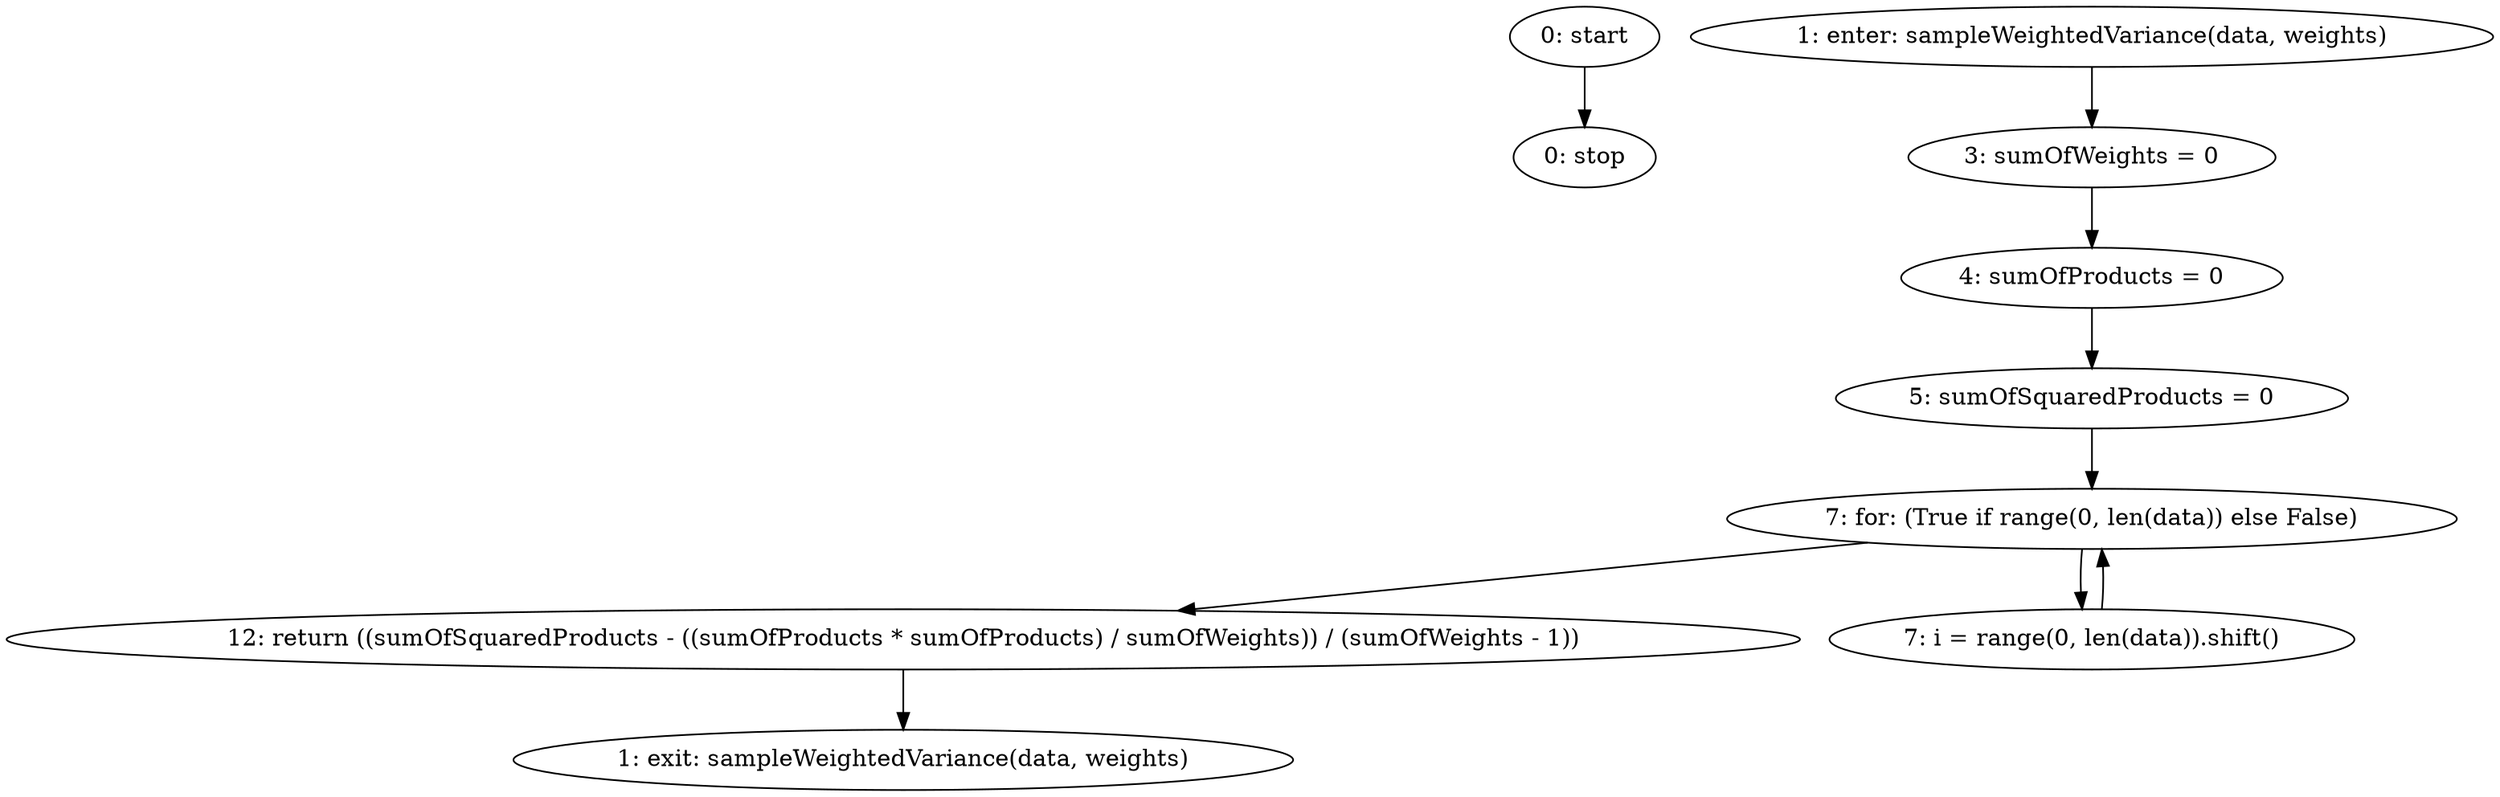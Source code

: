 strict digraph "" {
	node [label="\N"];
	0	[label="0: start"];
	9	[label="0: stop"];
	0 -> 9;
	1	[label="1: enter: sampleWeightedVariance(data, weights)"];
	3	[label="3: sumOfWeights = 0"];
	1 -> 3;
	4	[label="4: sumOfProducts = 0"];
	3 -> 4;
	2	[label="1: exit: sampleWeightedVariance(data, weights)"];
	8	[label="12: return ((sumOfSquaredProducts - ((sumOfProducts * sumOfProducts) / sumOfWeights)) / (sumOfWeights - 1))"];
	8 -> 2;
	5	[label="5: sumOfSquaredProducts = 0"];
	4 -> 5;
	6	[label="7: for: (True if range(0, len(data)) else False)"];
	5 -> 6;
	6 -> 8;
	7	[label="7: i = range(0, len(data)).shift()"];
	6 -> 7;
	7 -> 6;
}
